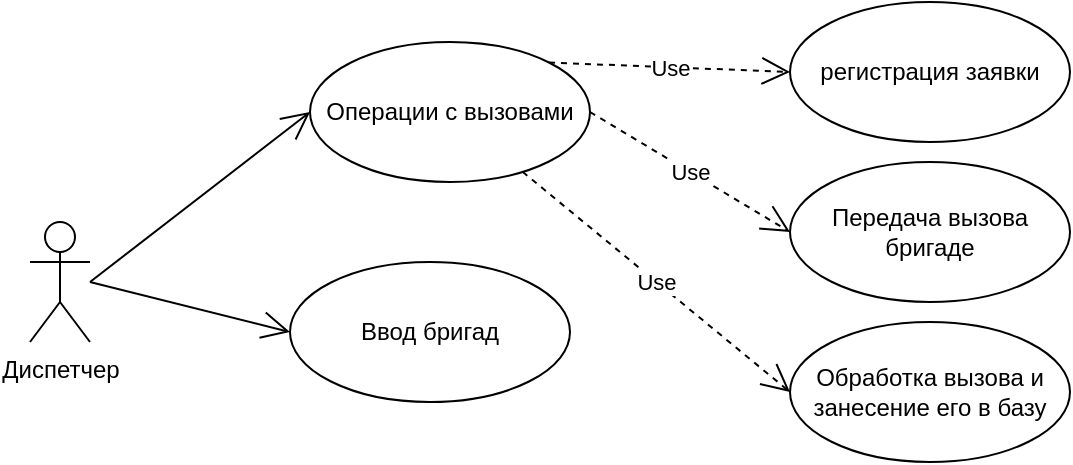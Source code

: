 <mxfile version="17.4.3" type="device"><diagram id="j4lk6knOGdsqaf_qtKKA" name="Page-1"><mxGraphModel dx="942" dy="620" grid="0" gridSize="10" guides="1" tooltips="1" connect="1" arrows="1" fold="1" page="1" pageScale="1" pageWidth="827" pageHeight="1169" math="0" shadow="0"><root><mxCell id="0"/><mxCell id="1" parent="0"/><mxCell id="YrctxMzLLQx7Gvt2rI-y-30" value="Диспетчер" style="shape=umlActor;verticalLabelPosition=bottom;labelBackgroundColor=#ffffff;verticalAlign=top;html=1;" parent="1" vertex="1"><mxGeometry x="20" y="120" width="30" height="60" as="geometry"/></mxCell><mxCell id="YrctxMzLLQx7Gvt2rI-y-31" value="регистрация заявки" style="ellipse;whiteSpace=wrap;html=1;" parent="1" vertex="1"><mxGeometry x="400" y="10" width="140" height="70" as="geometry"/></mxCell><mxCell id="YrctxMzLLQx7Gvt2rI-y-32" value="Передача вызова бригаде" style="ellipse;whiteSpace=wrap;html=1;" parent="1" vertex="1"><mxGeometry x="400" y="90" width="140" height="70" as="geometry"/></mxCell><mxCell id="YrctxMzLLQx7Gvt2rI-y-33" value="Обработка вызова и занесение его в базу" style="ellipse;whiteSpace=wrap;html=1;" parent="1" vertex="1"><mxGeometry x="400" y="170" width="140" height="70" as="geometry"/></mxCell><mxCell id="YrctxMzLLQx7Gvt2rI-y-37" value="Use" style="endArrow=open;endSize=12;dashed=1;html=1;entryX=0;entryY=0.5;entryDx=0;entryDy=0;" parent="1" source="YrctxMzLLQx7Gvt2rI-y-38" target="YrctxMzLLQx7Gvt2rI-y-33" edge="1"><mxGeometry width="160" relative="1" as="geometry"><mxPoint x="130" y="370" as="sourcePoint"/><mxPoint x="290" y="370" as="targetPoint"/></mxGeometry></mxCell><mxCell id="YrctxMzLLQx7Gvt2rI-y-38" value="Операции с вызовами" style="ellipse;whiteSpace=wrap;html=1;" parent="1" vertex="1"><mxGeometry x="160" y="30" width="140" height="70" as="geometry"/></mxCell><mxCell id="YrctxMzLLQx7Gvt2rI-y-39" value="Use" style="endArrow=open;endSize=12;dashed=1;html=1;entryX=0;entryY=0.5;entryDx=0;entryDy=0;exitX=1;exitY=0.5;exitDx=0;exitDy=0;" parent="1" source="YrctxMzLLQx7Gvt2rI-y-38" target="YrctxMzLLQx7Gvt2rI-y-32" edge="1"><mxGeometry width="160" relative="1" as="geometry"><mxPoint x="290.974" y="188.988" as="sourcePoint"/><mxPoint x="410" y="245" as="targetPoint"/></mxGeometry></mxCell><mxCell id="YrctxMzLLQx7Gvt2rI-y-40" value="Use" style="endArrow=open;endSize=12;dashed=1;html=1;entryX=0;entryY=0.5;entryDx=0;entryDy=0;exitX=1;exitY=0;exitDx=0;exitDy=0;" parent="1" source="YrctxMzLLQx7Gvt2rI-y-38" target="YrctxMzLLQx7Gvt2rI-y-31" edge="1"><mxGeometry width="160" relative="1" as="geometry"><mxPoint x="310" y="165" as="sourcePoint"/><mxPoint x="410" y="165" as="targetPoint"/></mxGeometry></mxCell><mxCell id="YrctxMzLLQx7Gvt2rI-y-41" value="" style="endArrow=open;endFill=1;endSize=12;html=1;entryX=0;entryY=0.5;entryDx=0;entryDy=0;" parent="1" target="YrctxMzLLQx7Gvt2rI-y-38" edge="1"><mxGeometry width="160" relative="1" as="geometry"><mxPoint x="50" y="150" as="sourcePoint"/><mxPoint x="270" y="240" as="targetPoint"/></mxGeometry></mxCell><mxCell id="YrctxMzLLQx7Gvt2rI-y-48" value="Ввод бригад" style="ellipse;whiteSpace=wrap;html=1;" parent="1" vertex="1"><mxGeometry x="150" y="140" width="140" height="70" as="geometry"/></mxCell><mxCell id="YrctxMzLLQx7Gvt2rI-y-49" value="" style="endArrow=open;endFill=1;endSize=12;html=1;entryX=0;entryY=0.5;entryDx=0;entryDy=0;" parent="1" target="YrctxMzLLQx7Gvt2rI-y-48" edge="1"><mxGeometry width="160" relative="1" as="geometry"><mxPoint x="50" y="150" as="sourcePoint"/><mxPoint x="170" y="335" as="targetPoint"/></mxGeometry></mxCell></root></mxGraphModel></diagram></mxfile>